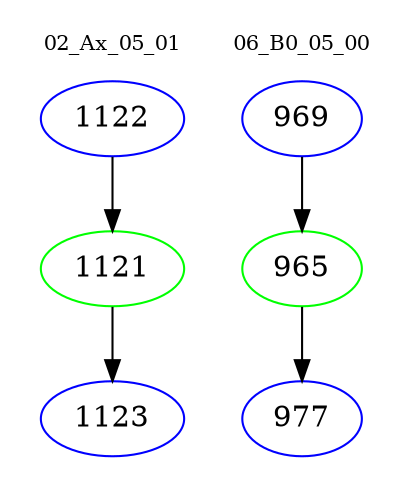 digraph{
subgraph cluster_0 {
color = white
label = "02_Ax_05_01";
fontsize=10;
T0_1122 [label="1122", color="blue"]
T0_1122 -> T0_1121 [color="black"]
T0_1121 [label="1121", color="green"]
T0_1121 -> T0_1123 [color="black"]
T0_1123 [label="1123", color="blue"]
}
subgraph cluster_1 {
color = white
label = "06_B0_05_00";
fontsize=10;
T1_969 [label="969", color="blue"]
T1_969 -> T1_965 [color="black"]
T1_965 [label="965", color="green"]
T1_965 -> T1_977 [color="black"]
T1_977 [label="977", color="blue"]
}
}
